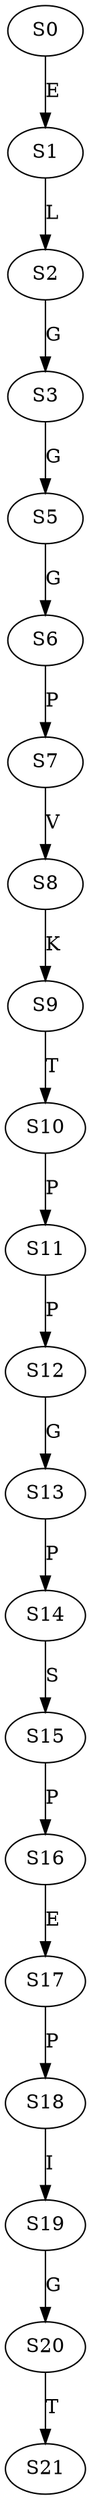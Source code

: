 strict digraph  {
	S0 -> S1 [ label = E ];
	S1 -> S2 [ label = L ];
	S2 -> S3 [ label = G ];
	S3 -> S5 [ label = G ];
	S5 -> S6 [ label = G ];
	S6 -> S7 [ label = P ];
	S7 -> S8 [ label = V ];
	S8 -> S9 [ label = K ];
	S9 -> S10 [ label = T ];
	S10 -> S11 [ label = P ];
	S11 -> S12 [ label = P ];
	S12 -> S13 [ label = G ];
	S13 -> S14 [ label = P ];
	S14 -> S15 [ label = S ];
	S15 -> S16 [ label = P ];
	S16 -> S17 [ label = E ];
	S17 -> S18 [ label = P ];
	S18 -> S19 [ label = I ];
	S19 -> S20 [ label = G ];
	S20 -> S21 [ label = T ];
}

